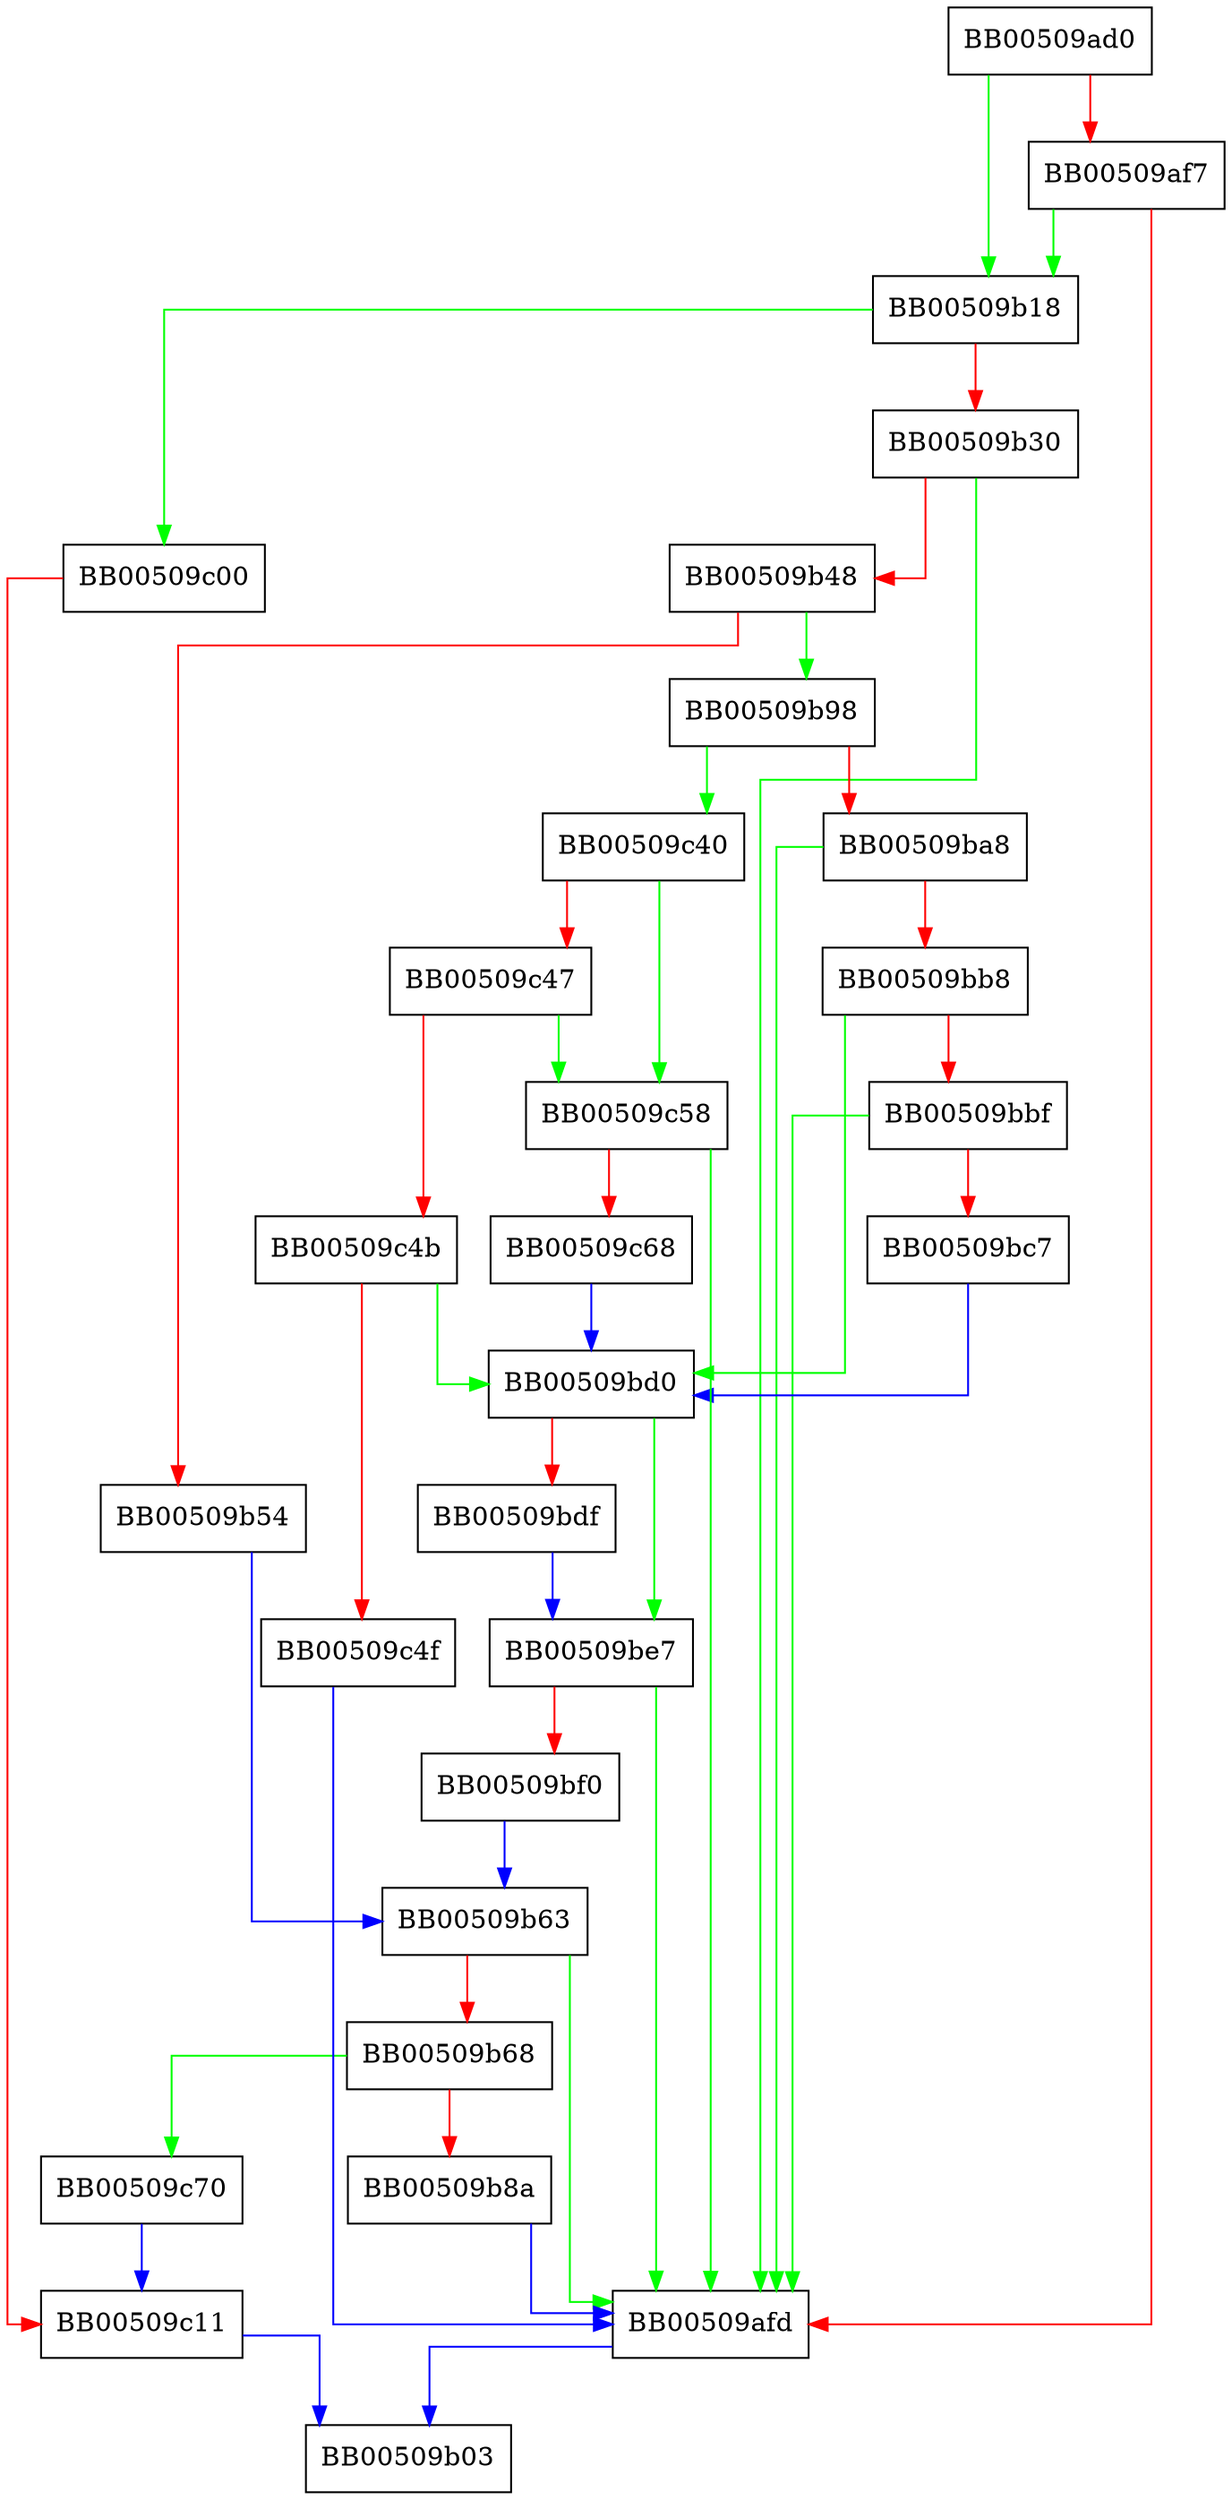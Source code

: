 digraph tls13_add_record_padding {
  node [shape="box"];
  graph [splines=ortho];
  BB00509ad0 -> BB00509b18 [color="green"];
  BB00509ad0 -> BB00509af7 [color="red"];
  BB00509af7 -> BB00509b18 [color="green"];
  BB00509af7 -> BB00509afd [color="red"];
  BB00509afd -> BB00509b03 [color="blue"];
  BB00509b18 -> BB00509c00 [color="green"];
  BB00509b18 -> BB00509b30 [color="red"];
  BB00509b30 -> BB00509afd [color="green"];
  BB00509b30 -> BB00509b48 [color="red"];
  BB00509b48 -> BB00509b98 [color="green"];
  BB00509b48 -> BB00509b54 [color="red"];
  BB00509b54 -> BB00509b63 [color="blue"];
  BB00509b63 -> BB00509afd [color="green"];
  BB00509b63 -> BB00509b68 [color="red"];
  BB00509b68 -> BB00509c70 [color="green"];
  BB00509b68 -> BB00509b8a [color="red"];
  BB00509b8a -> BB00509afd [color="blue"];
  BB00509b98 -> BB00509c40 [color="green"];
  BB00509b98 -> BB00509ba8 [color="red"];
  BB00509ba8 -> BB00509afd [color="green"];
  BB00509ba8 -> BB00509bb8 [color="red"];
  BB00509bb8 -> BB00509bd0 [color="green"];
  BB00509bb8 -> BB00509bbf [color="red"];
  BB00509bbf -> BB00509afd [color="green"];
  BB00509bbf -> BB00509bc7 [color="red"];
  BB00509bc7 -> BB00509bd0 [color="blue"];
  BB00509bd0 -> BB00509be7 [color="green"];
  BB00509bd0 -> BB00509bdf [color="red"];
  BB00509bdf -> BB00509be7 [color="blue"];
  BB00509be7 -> BB00509afd [color="green"];
  BB00509be7 -> BB00509bf0 [color="red"];
  BB00509bf0 -> BB00509b63 [color="blue"];
  BB00509c00 -> BB00509c11 [color="red"];
  BB00509c11 -> BB00509b03 [color="blue"];
  BB00509c40 -> BB00509c58 [color="green"];
  BB00509c40 -> BB00509c47 [color="red"];
  BB00509c47 -> BB00509c58 [color="green"];
  BB00509c47 -> BB00509c4b [color="red"];
  BB00509c4b -> BB00509bd0 [color="green"];
  BB00509c4b -> BB00509c4f [color="red"];
  BB00509c4f -> BB00509afd [color="blue"];
  BB00509c58 -> BB00509afd [color="green"];
  BB00509c58 -> BB00509c68 [color="red"];
  BB00509c68 -> BB00509bd0 [color="blue"];
  BB00509c70 -> BB00509c11 [color="blue"];
}